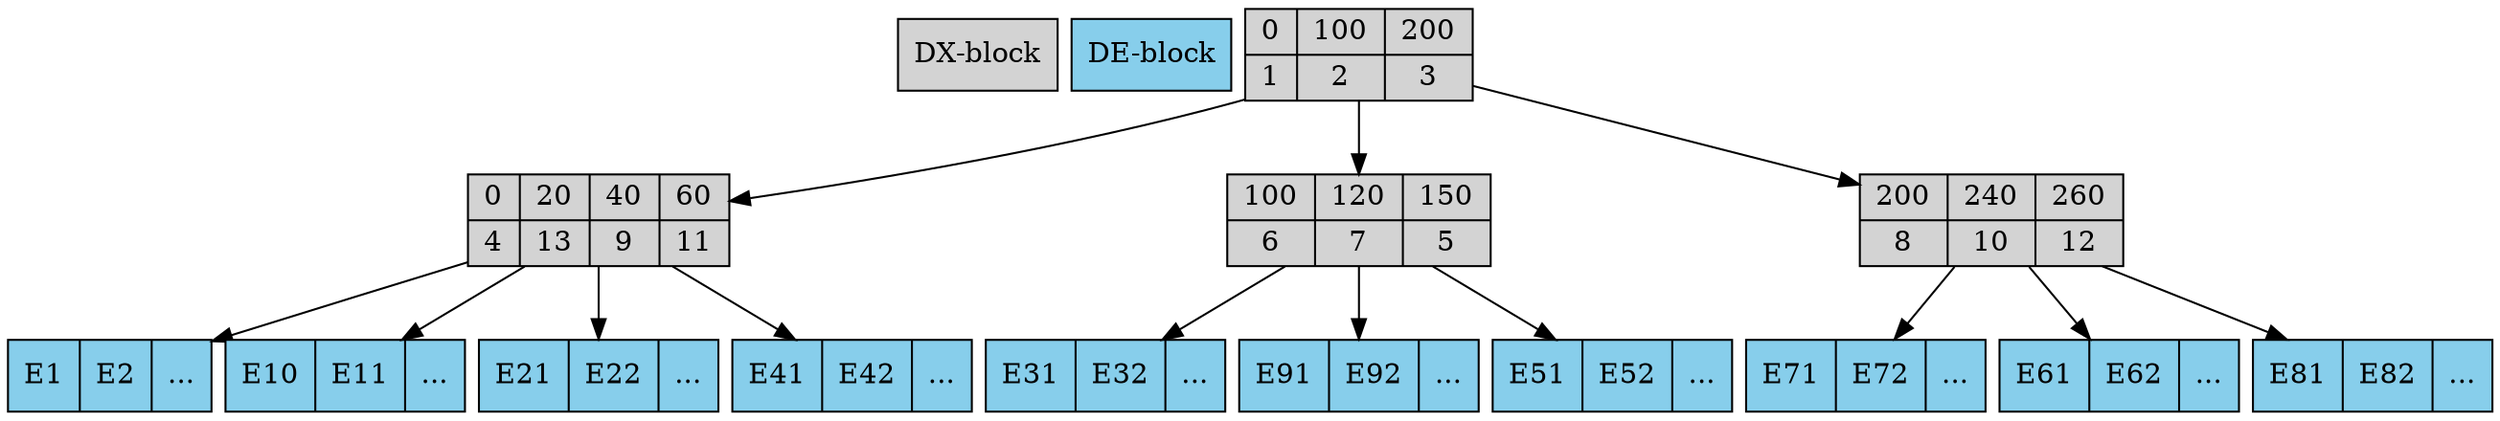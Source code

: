 digraph Htree {
	node [style=filled, shape=record];
	graph [ dpi = 300 ]; 
 	size ="50";
 	nodesep=.1;
    ranksep=.5;
    //node [fontname="Arial"];

    DX_block [fillcolor=lightgray,shape=record, label="DX-block"];
    DE_block [fillcolor=skyblue,shape=record, label="DE-block"];
    {rank=same;DX_block;DE_block}

    //DX-block
    block_0 -> block_1;
    block_0 -> block_2;
    block_0 -> block_3;

    //DX-block -> DE-blocks
    block_1 -> {block_4, block_13, block_9, block_11};
    block_2 -> {block_6, block_7, block_5};
    block_3 -> {block_8, block_10, block_12};

    //DX-block

    block_0 [style=filled, fillcolor=lightgray, shape=record, label="{0|1}|{100|2}|{200|3}"];
    block_1 [style=filled, fillcolor=lightgray, shape=record, label="{0|4}|{20|13}|{40|9}|{60|11}"];
    block_2 [style=filled, fillcolor=lightgray, shape=record, label="{100|6}|{120|7}|{150|5}"];
    block_3 [style=filled, fillcolor=lightgray, shape=record, label="{200|8}|{240|10}|{260|12}"];
    

    //DE-block
    block_4 [style=filled, fillcolor=skyblue, shape=record, label="{E1}|{E2}|{...}"];
    block_13 [style=filled, fillcolor=skyblue, shape=record, label="{E10}|{E11}|{...}"];
    block_9 [style=filled, fillcolor=skyblue, shape=record, label="{E21}|{E22}|{...}"];
    block_11 [style=filled, fillcolor=skyblue, shape=record, label="{E41}|{E42}|{...}"];

    block_6 [style=filled, fillcolor=skyblue, shape=record, label="{E31}|{E32}|{...}"];
    block_7 [style=filled, fillcolor=skyblue, shape=record, label="{E91}|{E92}|{...}"];
    block_5 [style=filled, fillcolor=skyblue, shape=record, label="{E51}|{E52}|{...}"];

    block_8 [style=filled, fillcolor=skyblue, shape=record, label="{E71}|{E72}|{...}"];
    block_10 [style=filled, fillcolor=skyblue, shape=record, label="{E61}|{E62}|{...}"];
    block_12 [style=filled, fillcolor=skyblue, shape=record, label="{E81}|{E82}|{...}"];


}